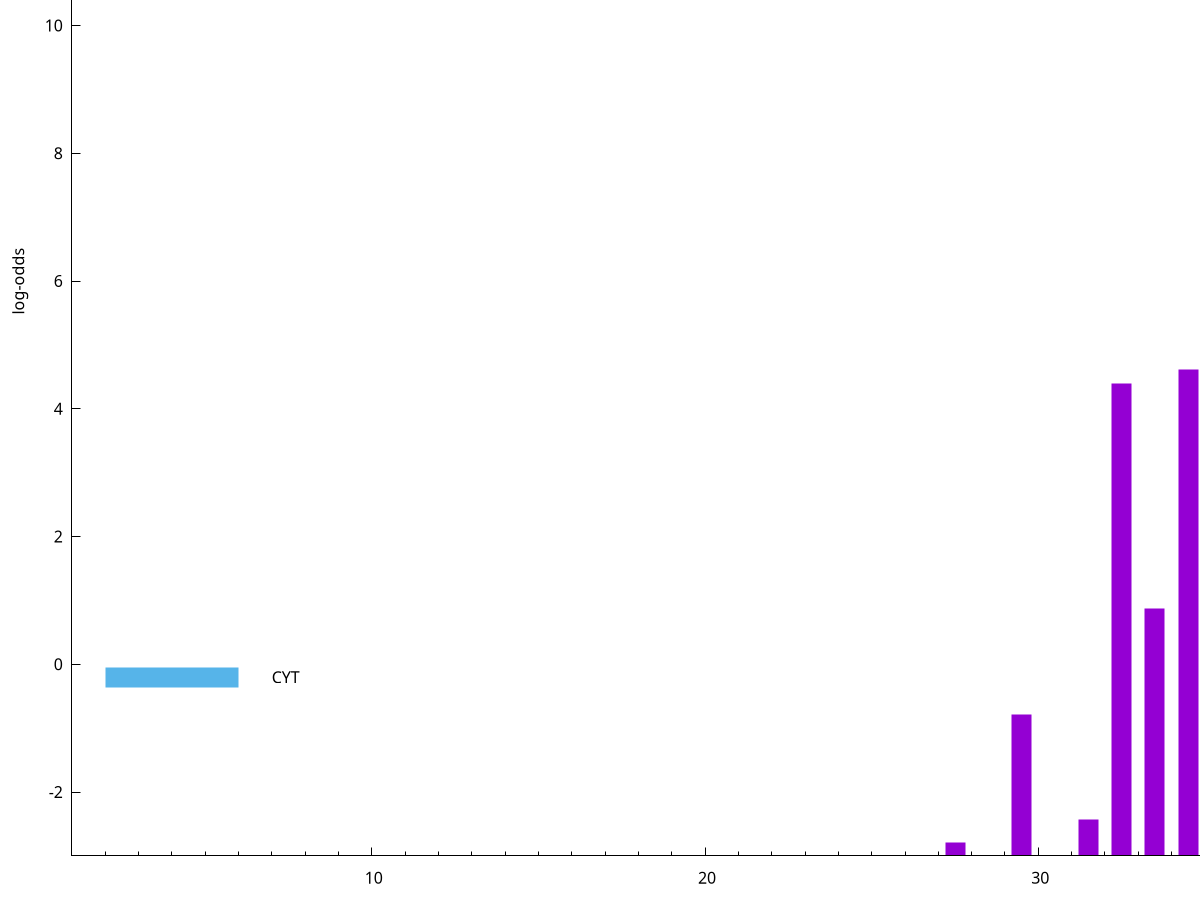 set title "LipoP predictions for SPy_1983"
set size 2., 1.4
set xrange [1:70] 
set mxtics 10
set yrange [-3:15]
set y2range [0:18]
set ylabel "log-odds"
set term postscript eps color solid "Helvetica" 30
set output "SPy_1983.eps"
set arrow from 2,11.3534 to 6,11.3534 nohead lt 1 lw 20
set label "SpI" at 7,11.3534
set arrow from 2,-0.200913 to 6,-0.200913 nohead lt 3 lw 20
set label "CYT" at 7,-0.200913
set arrow from 2,11.3534 to 6,11.3534 nohead lt 1 lw 20
set label "SpI" at 7,11.3534
# NOTE: The scores below are the log-odds scores with the threshold
# NOTE: subtracted (a hack to make gnuplot make the histogram all
# NOTE: look nice).
plot "-" axes x1y2 title "" with impulses lt 1 lw 20
37.500000 14.179800
36.500000 10.797590
34.500000 7.615390
35.500000 7.606860
32.500000 7.399180
33.500000 3.867878
39.500000 3.434973
29.500000 2.207482
31.500000 0.568930
27.500000 0.205290
e
exit
